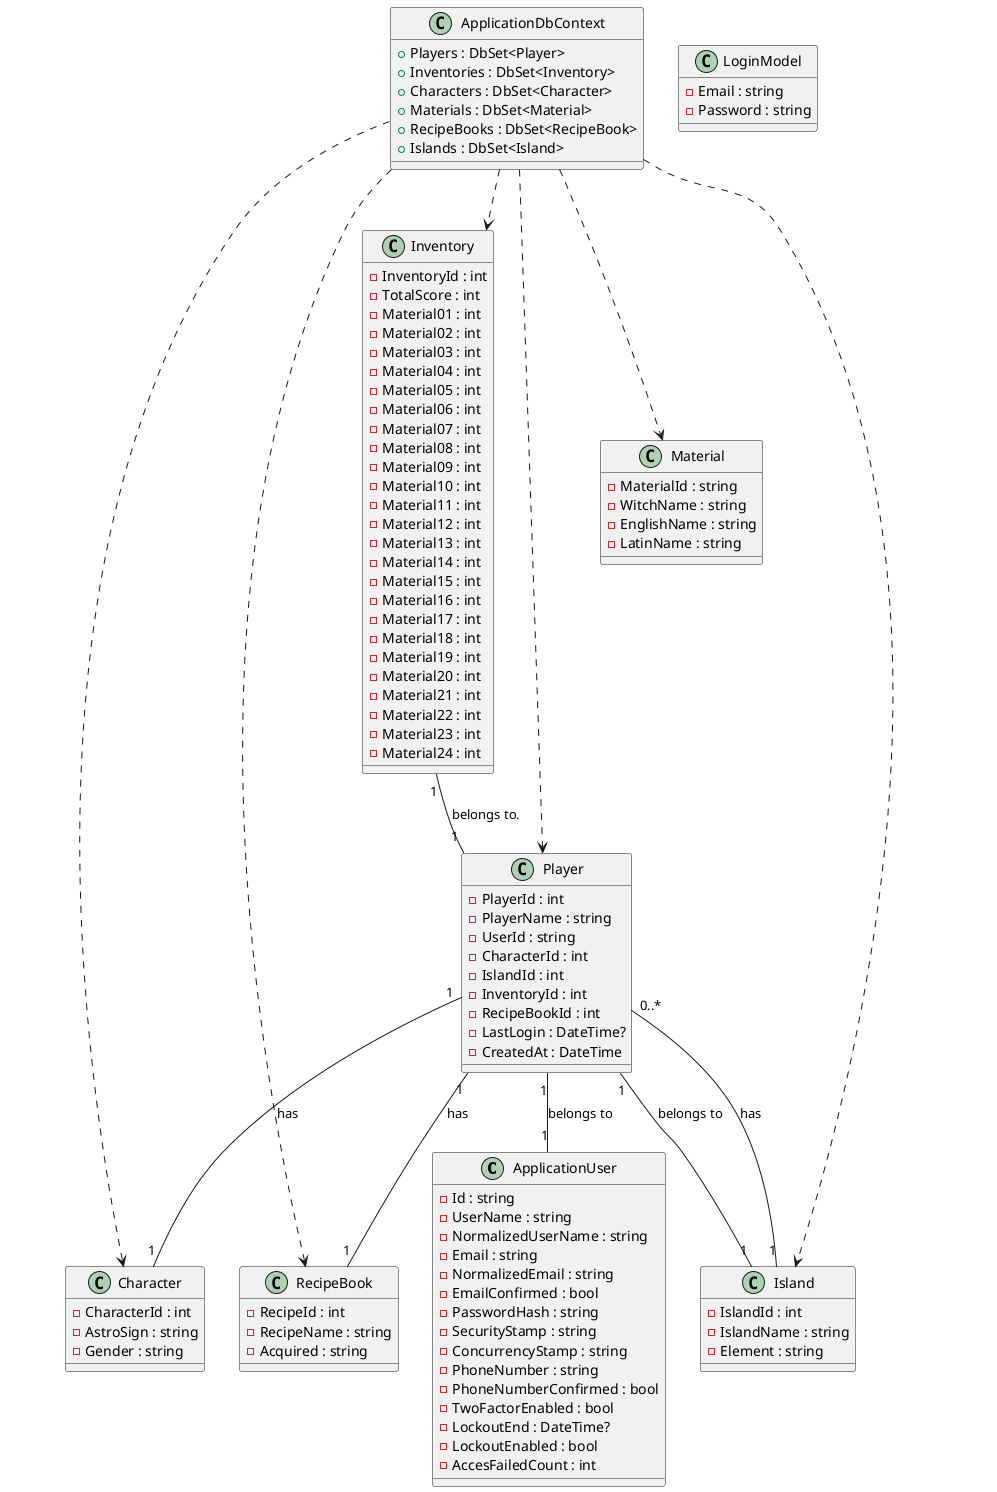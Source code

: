 ﻿@startuml

' ---------------------------
' Alapos osztályok definiálása
' ---------------------------

class ApplicationUser {
	- Id : string
	- UserName : string
	- NormalizedUserName : string
	- Email : string
	- NormalizedEmail : string
	- EmailConfirmed : bool
	- PasswordHash : string
	- SecurityStamp : string
	- ConcurrencyStamp : string
	- PhoneNumber : string
	- PhoneNumberConfirmed : bool
	- TwoFactorEnabled : bool
	- LockoutEnd : DateTime?
	- LockoutEnabled : bool
	- AccesFailedCount : int
}

class Character {
  - CharacterId : int
  - AstroSign : string
  - Gender : string
}

class Inventory {
  - InventoryId : int
  - TotalScore : int
  - Material01 : int
  - Material02 : int
  - Material03 : int
  - Material04 : int
  - Material05 : int
  - Material06 : int
  - Material07 : int
  - Material08 : int
  - Material09 : int
  - Material10 : int
  - Material11 : int
  - Material12 : int
  - Material13 : int
  - Material14 : int
  - Material15 : int
  - Material16 : int
  - Material17 : int
  - Material18 : int
  - Material19 : int
  - Material20 : int
  - Material21 : int
  - Material22 : int
  - Material23 : int
  - Material24 : int
}

class Island {
  - IslandId : int
  - IslandName : string
  - Element : string
}

class LoginModel {
  - Email : string
  - Password : string
}

class Material {
  - MaterialId : string
  - WitchName : string
  - EnglishName : string
  - LatinName : string
}

class Player {
  - PlayerId : int
  - PlayerName : string
  - UserId : string
  - CharacterId : int
  - IslandId : int
  - InventoryId : int
  - RecipeBookId : int
  - LastLogin : DateTime?
  - CreatedAt : DateTime
}

class RecipeBook {
  - RecipeId : int
  - RecipeName : string
  - Acquired : string
}

' ---------------------------
' Kapcsolatok beállítása
' ---------------------------

' Inventory "belongs to" Player (a PlayerId alapján)
Inventory "1" -- "1" Player : belongs to.

' Island-nek több Player-je van
Island "1" -- "0..*" Player : has

' Player kapcsolódik az ApplicationUser-hez
Player "1" -- "1" ApplicationUser : belongs to

' Player rendelkezik egy Character-rel
Player "1" -- "1" Character : has

' Player rendelkezik egy RecipeBook-kal
Player "1" -- "1" RecipeBook : has

' (Már jelöltük az Island kapcsolatot a Player-rel, ezért ezt opcionálisan is meg lehet jelölni)
Player "1" -- "1" Island : belongs to

' ---------------------------
' ApplicationDbContext osztály (DbSet-ekkel)
' ---------------------------

class ApplicationDbContext {
  + Players : DbSet<Player>
  + Inventories : DbSet<Inventory>
  + Characters : DbSet<Character>
  + Materials : DbSet<Material>
  + RecipeBooks : DbSet<RecipeBook>
  + Islands : DbSet<Island>
}

' A context "has" a domain entitásokat (lágy függőségek)
ApplicationDbContext ..> Player
ApplicationDbContext ..> Inventory
ApplicationDbContext ..> Character
ApplicationDbContext ..> Material
ApplicationDbContext ..> RecipeBook
ApplicationDbContext ..> Island

@enduml
